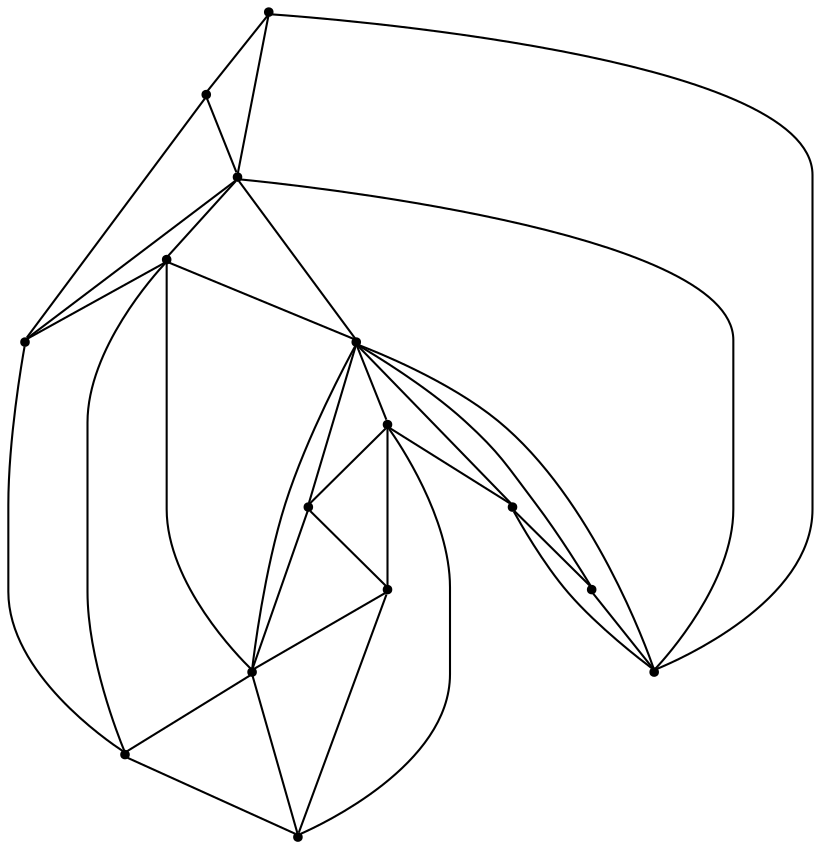 graph {
  node [shape=point,comment="{\"directed\":false,\"doi\":\"10.1007/978-3-662-45803-7_11\",\"figure\":\"2 (2)\"}"]

  v0 [pos="1804.4884689810265,2552.570779169174"]
  v1 [pos="1727.5579553300418,2464.649625208487"]
  v2 [pos="1804.4884689810265,2618.4802841211203"]
  v3 [pos="1716.6135504625781,2585.525404421948"]
  v4 [pos="1749.5749359300048,2519.6158994700018"]
  v5 [pos="1749.5749359300046,2651.4349093738947"]
  v6 [pos="1595.7765147988937,2519.6158994700018"]
  v7 [pos="1617.7287896308044,2464.649625208487"]
  v8 [pos="1727.5579553300418,2706.401438081807"]
  v9 [pos="1628.7377730180053,2585.525404421948"]
  v10 [pos="1617.7287896308044,2706.401438081807"]
  v11 [pos="1672.6444222790196,2618.4802841211203"]
  v12 [pos="1595.776514798894,2651.435163820293"]
  v13 [pos="1540.7984032281342,2552.570779169174"]
  v14 [pos="1540.7984032281342,2618.4802841211203"]

  v0 -- v1 [id="-1",pos="1804.4884689810265,2552.570779169174 1727.5579553300418,2464.649625208487 1727.5579553300418,2464.649625208487 1727.5579553300418,2464.649625208487"]
  v14 -- v9 [id="-2",pos="1540.7984032281342,2618.4802841211203 1628.7377730180053,2585.525404421948 1628.7377730180053,2585.525404421948 1628.7377730180053,2585.525404421948"]
  v14 -- v12 [id="-3",pos="1540.7984032281342,2618.4802841211203 1595.776514798894,2651.435163820293 1595.776514798894,2651.435163820293 1595.776514798894,2651.435163820293"]
  v13 -- v6 [id="-4",pos="1540.7984032281342,2552.570779169174 1595.7765147988937,2519.6158994700018 1595.7765147988937,2519.6158994700018 1595.7765147988937,2519.6158994700018"]
  v14 -- v10 [id="-5",pos="1540.7984032281342,2618.4802841211203 1617.7287896308044,2706.401438081807 1617.7287896308044,2706.401438081807 1617.7287896308044,2706.401438081807"]
  v13 -- v14 [id="-6",pos="1540.7984032281342,2552.570779169174 1540.7984032281342,2618.4802841211203 1540.7984032281342,2618.4802841211203 1540.7984032281342,2618.4802841211203"]
  v12 -- v10 [id="-7",pos="1595.776514798894,2651.435163820293 1617.7287896308044,2706.401438081807 1617.7287896308044,2706.401438081807 1617.7287896308044,2706.401438081807"]
  v12 -- v9 [id="-8",pos="1595.776514798894,2651.435163820293 1628.7377730180053,2585.525404421948 1628.7377730180053,2585.525404421948 1628.7377730180053,2585.525404421948"]
  v6 -- v3 [id="-9",pos="1595.7765147988937,2519.6158994700018 1716.6135504625781,2585.525404421948 1716.6135504625781,2585.525404421948 1716.6135504625781,2585.525404421948"]
  v6 -- v7 [id="-10",pos="1595.7765147988937,2519.6158994700018 1617.7287896308044,2464.649625208487 1617.7287896308044,2464.649625208487 1617.7287896308044,2464.649625208487"]
  v10 -- v11 [id="-11",pos="1617.7287896308044,2706.401438081807 1672.6444222790196,2618.4802841211203 1672.6444222790196,2618.4802841211203 1672.6444222790196,2618.4802841211203"]
  v7 -- v4 [id="-12",pos="1617.7287896308044,2464.649625208487 1749.5749359300048,2519.6158994700018 1749.5749359300048,2519.6158994700018 1749.5749359300048,2519.6158994700018"]
  v10 -- v8 [id="-13",pos="1617.7287896308044,2706.401438081807 1727.5579553300418,2706.401438081807 1727.5579553300418,2706.401438081807 1727.5579553300418,2706.401438081807"]
  v7 -- v13 [id="-14",pos="1617.7287896308044,2464.649625208487 1540.7984032281342,2552.570779169174 1540.7984032281342,2552.570779169174 1540.7984032281342,2552.570779169174"]
  v9 -- v13 [id="-15",pos="1628.7377730180053,2585.525404421948 1540.7984032281342,2552.570779169174 1540.7984032281342,2552.570779169174 1540.7984032281342,2552.570779169174"]
  v9 -- v11 [id="-16",pos="1628.7377730180053,2585.525404421948 1672.6444222790196,2618.4802841211203 1672.6444222790196,2618.4802841211203 1672.6444222790196,2618.4802841211203"]
  v9 -- v6 [id="-17",pos="1628.7377730180053,2585.525404421948 1595.7765147988937,2519.6158994700018 1595.7765147988937,2519.6158994700018 1595.7765147988937,2519.6158994700018"]
  v11 -- v12 [id="-18",pos="1672.6444222790196,2618.4802841211203 1595.776514798894,2651.435163820293 1595.776514798894,2651.435163820293 1595.776514798894,2651.435163820293"]
  v11 -- v3 [id="-19",pos="1672.6444222790196,2618.4802841211203 1716.6135504625781,2585.525404421948 1716.6135504625781,2585.525404421948 1716.6135504625781,2585.525404421948"]
  v3 -- v10 [id="-20",pos="1716.6135504625781,2585.525404421948 1617.7287896308044,2706.401438081807 1617.7287896308044,2706.401438081807 1617.7287896308044,2706.401438081807"]
  v3 -- v9 [id="-21",pos="1716.6135504625781,2585.525404421948 1628.7377730180053,2585.525404421948 1628.7377730180053,2585.525404421948 1628.7377730180053,2585.525404421948"]
  v3 -- v4 [id="-22",pos="1716.6135504625781,2585.525404421948 1749.5749359300048,2519.6158994700018 1749.5749359300048,2519.6158994700018 1749.5749359300048,2519.6158994700018"]
  v8 -- v3 [id="-23",pos="1727.5579553300418,2706.401438081807 1716.6135504625781,2585.525404421948 1716.6135504625781,2585.525404421948 1716.6135504625781,2585.525404421948"]
  v8 -- v5 [id="-24",pos="1727.5579553300418,2706.401438081807 1749.5749359300046,2651.4349093738947 1749.5749359300046,2651.4349093738947 1749.5749359300046,2651.4349093738947"]
  v1 -- v4 [id="-25",pos="1727.5579553300418,2464.649625208487 1749.5749359300048,2519.6158994700018 1749.5749359300048,2519.6158994700018 1749.5749359300048,2519.6158994700018"]
  v8 -- v2 [id="-26",pos="1727.5579553300418,2706.401438081807 1804.4884689810265,2618.4802841211203 1804.4884689810265,2618.4802841211203 1804.4884689810265,2618.4802841211203"]
  v1 -- v7 [id="-27",pos="1727.5579553300418,2464.649625208487 1617.7287896308044,2464.649625208487 1617.7287896308044,2464.649625208487 1617.7287896308044,2464.649625208487"]
  v4 -- v6 [id="-28",pos="1749.5749359300048,2519.6158994700018 1595.7765147988937,2519.6158994700018 1595.7765147988937,2519.6158994700018 1595.7765147988937,2519.6158994700018"]
  v5 -- v2 [id="-29",pos="1749.5749359300046,2651.4349093738947 1804.4884689810265,2618.4802841211203 1804.4884689810265,2618.4802841211203 1804.4884689810265,2618.4802841211203"]
  v5 -- v3 [id="-30",pos="1749.5749359300046,2651.4349093738947 1716.6135504625781,2585.525404421948 1716.6135504625781,2585.525404421948 1716.6135504625781,2585.525404421948"]
  v4 -- v2 [id="-31",pos="1749.5749359300048,2519.6158994700018 1804.4884689810265,2618.4802841211203 1804.4884689810265,2618.4802841211203 1804.4884689810265,2618.4802841211203"]
  v4 -- v0 [id="-32",pos="1749.5749359300048,2519.6158994700018 1804.4884689810265,2552.570779169174 1804.4884689810265,2552.570779169174 1804.4884689810265,2552.570779169174"]
  v2 -- v3 [id="-33",pos="1804.4884689810265,2618.4802841211203 1716.6135504625781,2585.525404421948 1716.6135504625781,2585.525404421948 1716.6135504625781,2585.525404421948"]
  v2 -- v0 [id="-34",pos="1804.4884689810265,2618.4802841211203 1804.4884689810265,2552.570779169174 1804.4884689810265,2552.570779169174 1804.4884689810265,2552.570779169174"]
}